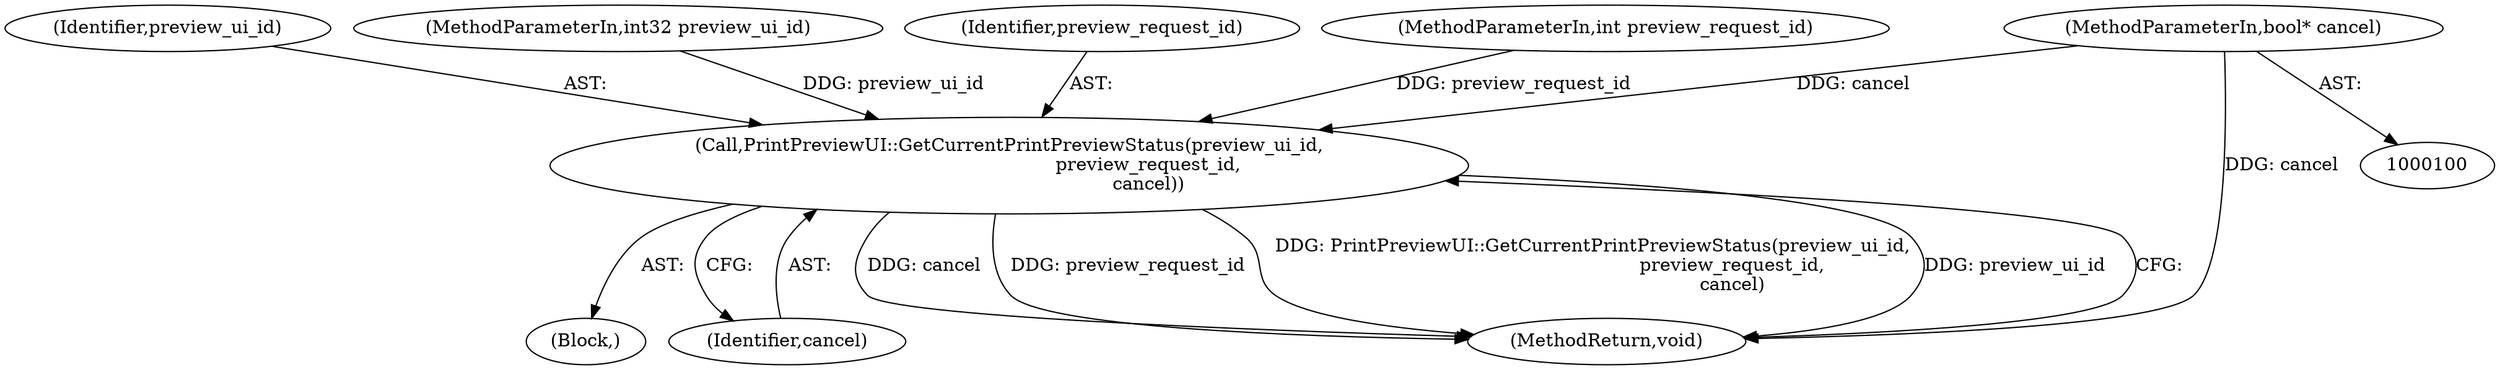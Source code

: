 digraph "0_Chrome_116d0963cadfbf55ef2ec3d13781987c4d80517a_6@pointer" {
"1000103" [label="(MethodParameterIn,bool* cancel)"];
"1000105" [label="(Call,PrintPreviewUI::GetCurrentPrintPreviewStatus(preview_ui_id,\n                                                preview_request_id,\n                                                cancel))"];
"1000106" [label="(Identifier,preview_ui_id)"];
"1000105" [label="(Call,PrintPreviewUI::GetCurrentPrintPreviewStatus(preview_ui_id,\n                                                preview_request_id,\n                                                cancel))"];
"1000101" [label="(MethodParameterIn,int32 preview_ui_id)"];
"1000104" [label="(Block,)"];
"1000108" [label="(Identifier,cancel)"];
"1000103" [label="(MethodParameterIn,bool* cancel)"];
"1000107" [label="(Identifier,preview_request_id)"];
"1000102" [label="(MethodParameterIn,int preview_request_id)"];
"1000109" [label="(MethodReturn,void)"];
"1000103" -> "1000100"  [label="AST: "];
"1000103" -> "1000109"  [label="DDG: cancel"];
"1000103" -> "1000105"  [label="DDG: cancel"];
"1000105" -> "1000104"  [label="AST: "];
"1000105" -> "1000108"  [label="CFG: "];
"1000106" -> "1000105"  [label="AST: "];
"1000107" -> "1000105"  [label="AST: "];
"1000108" -> "1000105"  [label="AST: "];
"1000109" -> "1000105"  [label="CFG: "];
"1000105" -> "1000109"  [label="DDG: cancel"];
"1000105" -> "1000109"  [label="DDG: preview_request_id"];
"1000105" -> "1000109"  [label="DDG: PrintPreviewUI::GetCurrentPrintPreviewStatus(preview_ui_id,\n                                                preview_request_id,\n                                                cancel)"];
"1000105" -> "1000109"  [label="DDG: preview_ui_id"];
"1000101" -> "1000105"  [label="DDG: preview_ui_id"];
"1000102" -> "1000105"  [label="DDG: preview_request_id"];
}
